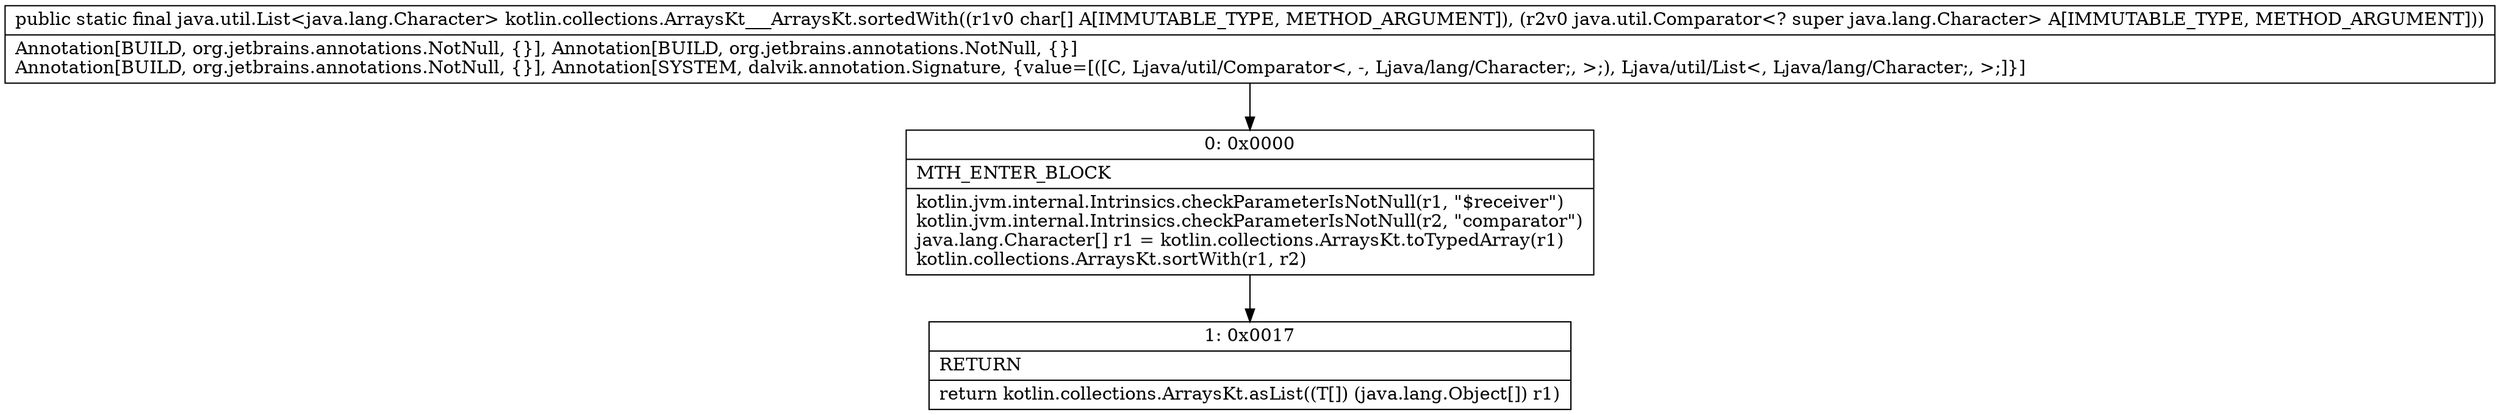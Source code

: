 digraph "CFG forkotlin.collections.ArraysKt___ArraysKt.sortedWith([CLjava\/util\/Comparator;)Ljava\/util\/List;" {
Node_0 [shape=record,label="{0\:\ 0x0000|MTH_ENTER_BLOCK\l|kotlin.jvm.internal.Intrinsics.checkParameterIsNotNull(r1, \"$receiver\")\lkotlin.jvm.internal.Intrinsics.checkParameterIsNotNull(r2, \"comparator\")\ljava.lang.Character[] r1 = kotlin.collections.ArraysKt.toTypedArray(r1)\lkotlin.collections.ArraysKt.sortWith(r1, r2)\l}"];
Node_1 [shape=record,label="{1\:\ 0x0017|RETURN\l|return kotlin.collections.ArraysKt.asList((T[]) (java.lang.Object[]) r1)\l}"];
MethodNode[shape=record,label="{public static final java.util.List\<java.lang.Character\> kotlin.collections.ArraysKt___ArraysKt.sortedWith((r1v0 char[] A[IMMUTABLE_TYPE, METHOD_ARGUMENT]), (r2v0 java.util.Comparator\<? super java.lang.Character\> A[IMMUTABLE_TYPE, METHOD_ARGUMENT]))  | Annotation[BUILD, org.jetbrains.annotations.NotNull, \{\}], Annotation[BUILD, org.jetbrains.annotations.NotNull, \{\}]\lAnnotation[BUILD, org.jetbrains.annotations.NotNull, \{\}], Annotation[SYSTEM, dalvik.annotation.Signature, \{value=[([C, Ljava\/util\/Comparator\<, \-, Ljava\/lang\/Character;, \>;), Ljava\/util\/List\<, Ljava\/lang\/Character;, \>;]\}]\l}"];
MethodNode -> Node_0;
Node_0 -> Node_1;
}

